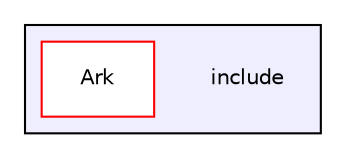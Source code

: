 digraph "C:/Users/folae/Documents/Code/Big-Projects/ArkScript/Ark/include" {
  compound=true
  node [ fontsize="10", fontname="Helvetica"];
  edge [ labelfontsize="10", labelfontname="Helvetica"];
  subgraph clusterdir_d44c64559bbebec7f509842c48db8b23 {
    graph [ bgcolor="#eeeeff", pencolor="black", label="" URL="dir_d44c64559bbebec7f509842c48db8b23.html"];
    dir_d44c64559bbebec7f509842c48db8b23 [shape=plaintext label="include"];
  dir_a8b6c64285bf9ac60f50770eb2fc48b5 [shape=box label="Ark" fillcolor="white" style="filled" color="red" URL="dir_a8b6c64285bf9ac60f50770eb2fc48b5.html"];
  }
}
